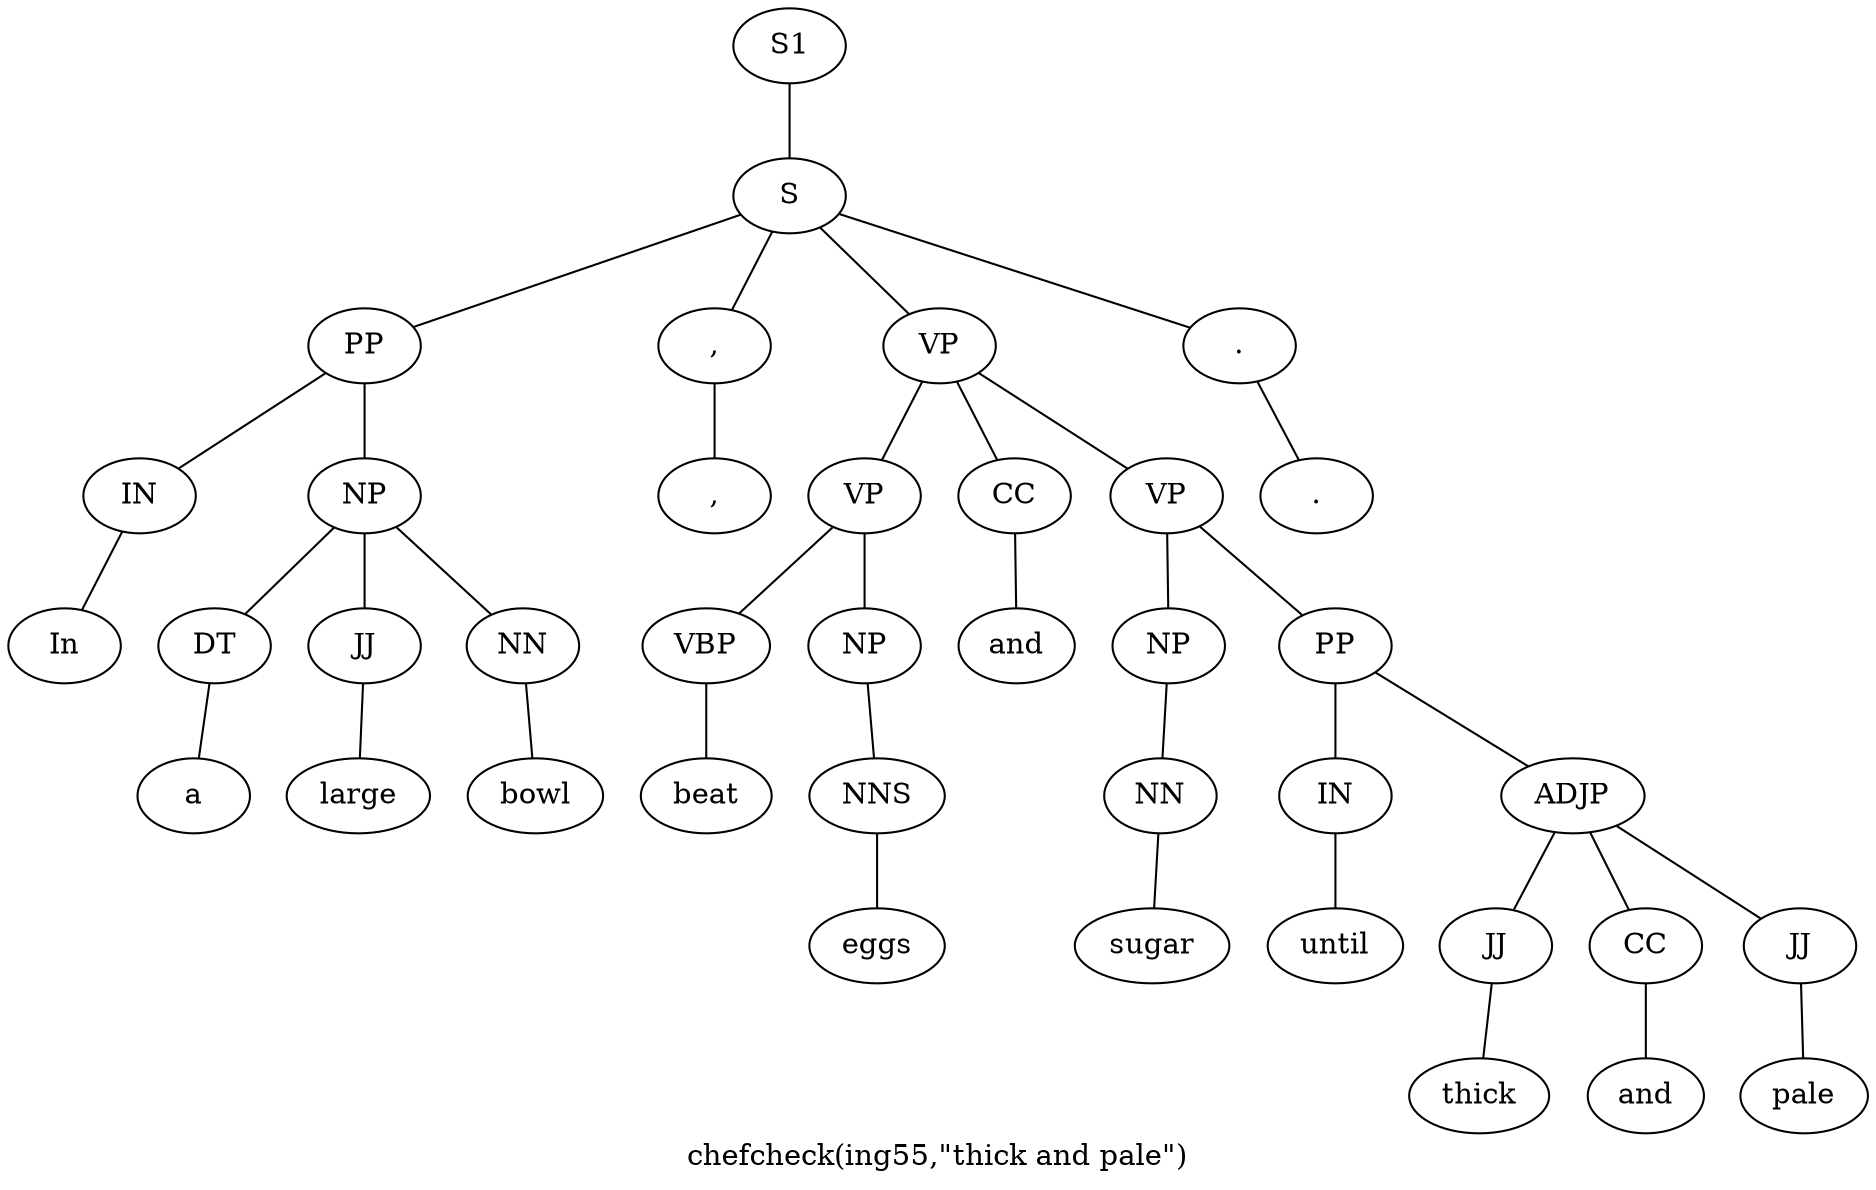 graph SyntaxGraph {
	label = "chefcheck(ing55,\"thick and pale\")";
	Node0 [label="S1"];
	Node1 [label="S"];
	Node2 [label="PP"];
	Node3 [label="IN"];
	Node4 [label="In"];
	Node5 [label="NP"];
	Node6 [label="DT"];
	Node7 [label="a"];
	Node8 [label="JJ"];
	Node9 [label="large"];
	Node10 [label="NN"];
	Node11 [label="bowl"];
	Node12 [label=","];
	Node13 [label=","];
	Node14 [label="VP"];
	Node15 [label="VP"];
	Node16 [label="VBP"];
	Node17 [label="beat"];
	Node18 [label="NP"];
	Node19 [label="NNS"];
	Node20 [label="eggs"];
	Node21 [label="CC"];
	Node22 [label="and"];
	Node23 [label="VP"];
	Node24 [label="NP"];
	Node25 [label="NN"];
	Node26 [label="sugar"];
	Node27 [label="PP"];
	Node28 [label="IN"];
	Node29 [label="until"];
	Node30 [label="ADJP"];
	Node31 [label="JJ"];
	Node32 [label="thick"];
	Node33 [label="CC"];
	Node34 [label="and"];
	Node35 [label="JJ"];
	Node36 [label="pale"];
	Node37 [label="."];
	Node38 [label="."];

	Node0 -- Node1;
	Node1 -- Node2;
	Node1 -- Node12;
	Node1 -- Node14;
	Node1 -- Node37;
	Node2 -- Node3;
	Node2 -- Node5;
	Node3 -- Node4;
	Node5 -- Node6;
	Node5 -- Node8;
	Node5 -- Node10;
	Node6 -- Node7;
	Node8 -- Node9;
	Node10 -- Node11;
	Node12 -- Node13;
	Node14 -- Node15;
	Node14 -- Node21;
	Node14 -- Node23;
	Node15 -- Node16;
	Node15 -- Node18;
	Node16 -- Node17;
	Node18 -- Node19;
	Node19 -- Node20;
	Node21 -- Node22;
	Node23 -- Node24;
	Node23 -- Node27;
	Node24 -- Node25;
	Node25 -- Node26;
	Node27 -- Node28;
	Node27 -- Node30;
	Node28 -- Node29;
	Node30 -- Node31;
	Node30 -- Node33;
	Node30 -- Node35;
	Node31 -- Node32;
	Node33 -- Node34;
	Node35 -- Node36;
	Node37 -- Node38;
}